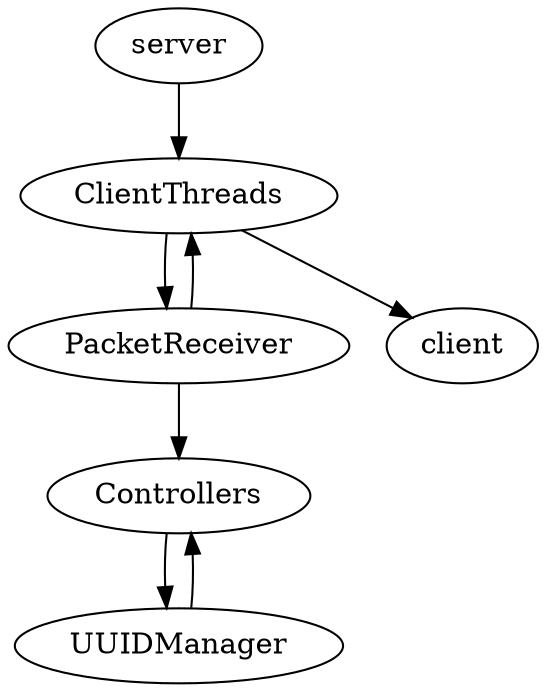 digraph calico {
  server -> ClientThreads;
  ClientThreads -> PacketReceiver -> ClientThreads;
  PacketReceiver -> Controllers;
  Controllers -> UUIDManager -> Controllers;
  ClientThreads -> client;
}